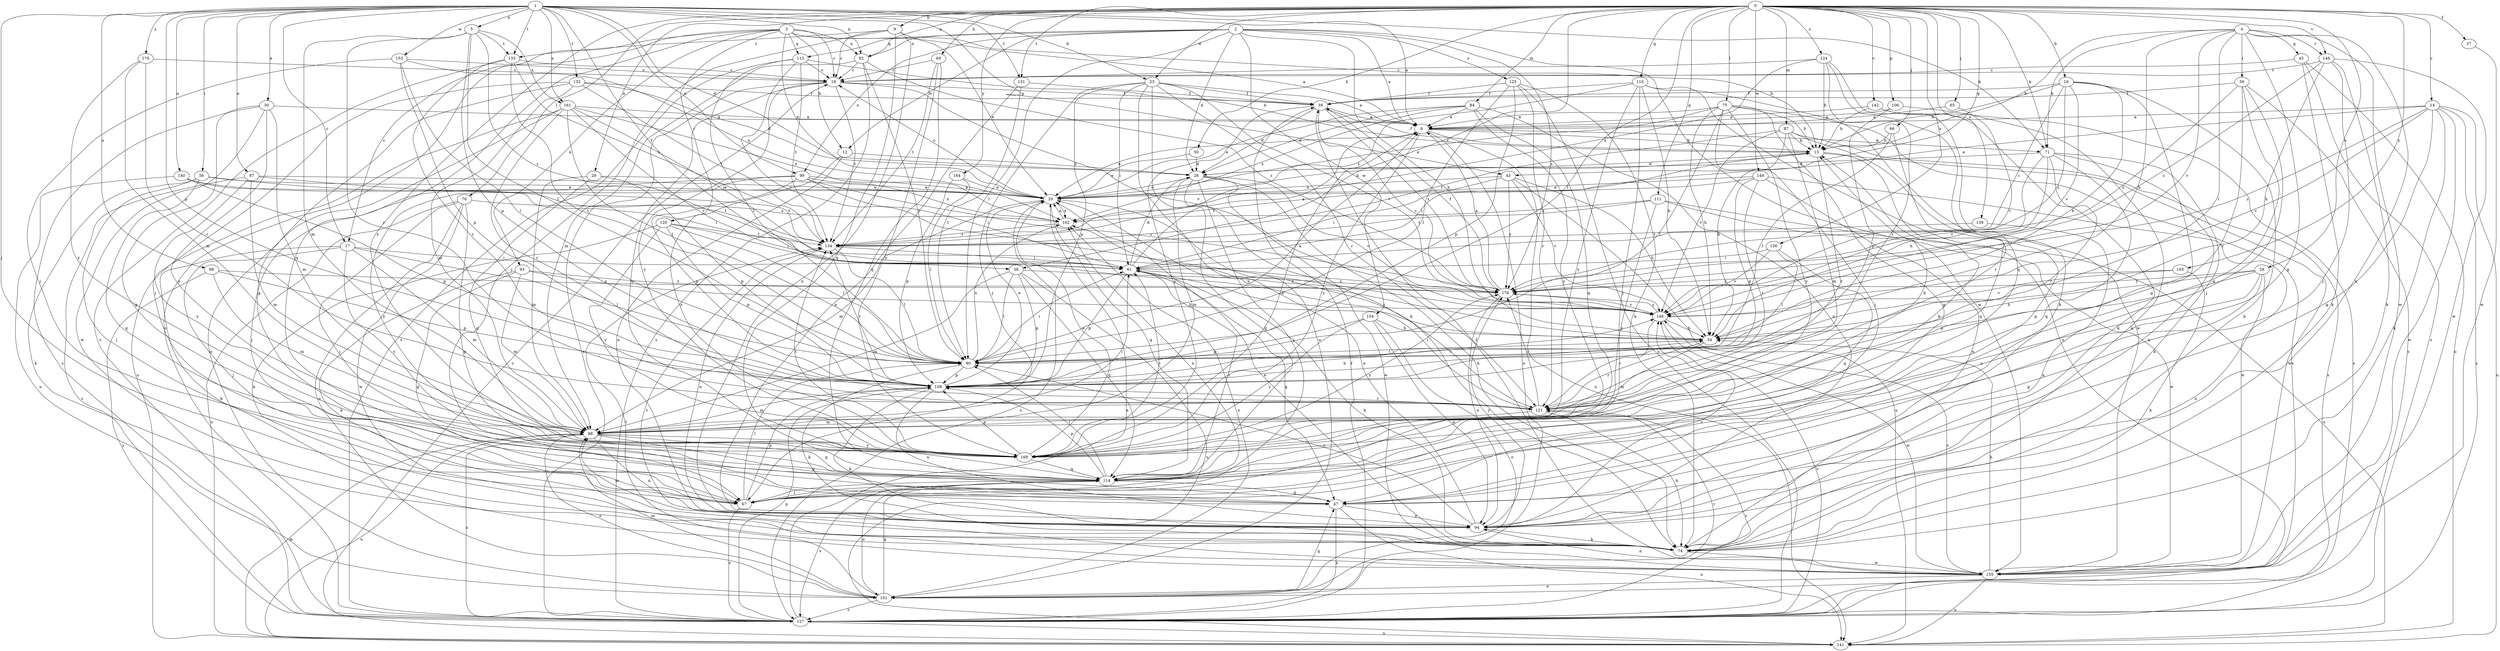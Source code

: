 strict digraph  {
0;
1;
2;
3;
4;
5;
6;
9;
10;
12;
13;
14;
17;
19;
23;
26;
28;
29;
30;
33;
37;
38;
39;
43;
45;
47;
50;
54;
56;
59;
61;
65;
66;
67;
69;
71;
74;
75;
76;
80;
84;
87;
88;
92;
93;
94;
97;
98;
99;
101;
106;
108;
110;
111;
113;
114;
120;
121;
124;
125;
127;
131;
132;
133;
134;
139;
140;
141;
142;
146;
148;
149;
153;
154;
155;
156;
161;
162;
164;
165;
169;
170;
176;
0 -> 9  [label=b];
0 -> 10  [label=b];
0 -> 14  [label=c];
0 -> 23  [label=d];
0 -> 28  [label=e];
0 -> 29  [label=e];
0 -> 37  [label=f];
0 -> 38  [label=f];
0 -> 43  [label=g];
0 -> 50  [label=h];
0 -> 65  [label=j];
0 -> 66  [label=j];
0 -> 69  [label=k];
0 -> 71  [label=k];
0 -> 75  [label=l];
0 -> 76  [label=l];
0 -> 80  [label=l];
0 -> 84  [label=m];
0 -> 87  [label=m];
0 -> 92  [label=n];
0 -> 106  [label=p];
0 -> 110  [label=q];
0 -> 111  [label=q];
0 -> 124  [label=s];
0 -> 131  [label=t];
0 -> 139  [label=u];
0 -> 142  [label=v];
0 -> 146  [label=v];
0 -> 149  [label=w];
0 -> 156  [label=x];
0 -> 164  [label=y];
0 -> 165  [label=y];
0 -> 169  [label=y];
1 -> 5  [label=a];
1 -> 6  [label=a];
1 -> 17  [label=c];
1 -> 23  [label=d];
1 -> 26  [label=d];
1 -> 30  [label=e];
1 -> 38  [label=f];
1 -> 43  [label=g];
1 -> 56  [label=i];
1 -> 67  [label=j];
1 -> 71  [label=k];
1 -> 92  [label=n];
1 -> 97  [label=o];
1 -> 98  [label=o];
1 -> 99  [label=o];
1 -> 108  [label=p];
1 -> 131  [label=t];
1 -> 132  [label=t];
1 -> 133  [label=t];
1 -> 140  [label=u];
1 -> 153  [label=w];
1 -> 161  [label=x];
1 -> 170  [label=z];
2 -> 6  [label=a];
2 -> 12  [label=b];
2 -> 26  [label=d];
2 -> 54  [label=h];
2 -> 80  [label=l];
2 -> 92  [label=n];
2 -> 99  [label=o];
2 -> 113  [label=q];
2 -> 125  [label=s];
2 -> 154  [label=w];
2 -> 155  [label=w];
2 -> 176  [label=z];
3 -> 6  [label=a];
3 -> 12  [label=b];
3 -> 13  [label=b];
3 -> 17  [label=c];
3 -> 19  [label=c];
3 -> 33  [label=e];
3 -> 92  [label=n];
3 -> 93  [label=n];
3 -> 113  [label=q];
3 -> 114  [label=q];
3 -> 120  [label=r];
3 -> 127  [label=s];
4 -> 13  [label=b];
4 -> 45  [label=g];
4 -> 47  [label=g];
4 -> 54  [label=h];
4 -> 59  [label=i];
4 -> 71  [label=k];
4 -> 80  [label=l];
4 -> 94  [label=n];
4 -> 146  [label=v];
4 -> 148  [label=v];
4 -> 155  [label=w];
5 -> 80  [label=l];
5 -> 88  [label=m];
5 -> 108  [label=p];
5 -> 121  [label=r];
5 -> 133  [label=t];
5 -> 161  [label=x];
5 -> 176  [label=z];
6 -> 13  [label=b];
6 -> 33  [label=e];
6 -> 71  [label=k];
6 -> 101  [label=o];
6 -> 141  [label=u];
6 -> 169  [label=y];
9 -> 19  [label=c];
9 -> 33  [label=e];
9 -> 67  [label=j];
9 -> 94  [label=n];
9 -> 114  [label=q];
9 -> 133  [label=t];
10 -> 13  [label=b];
10 -> 39  [label=f];
10 -> 47  [label=g];
10 -> 54  [label=h];
10 -> 61  [label=i];
10 -> 74  [label=k];
10 -> 148  [label=v];
10 -> 176  [label=z];
12 -> 26  [label=d];
12 -> 94  [label=n];
12 -> 169  [label=y];
13 -> 26  [label=d];
13 -> 39  [label=f];
13 -> 61  [label=i];
13 -> 114  [label=q];
13 -> 121  [label=r];
13 -> 155  [label=w];
14 -> 6  [label=a];
14 -> 33  [label=e];
14 -> 47  [label=g];
14 -> 74  [label=k];
14 -> 127  [label=s];
14 -> 141  [label=u];
14 -> 148  [label=v];
14 -> 155  [label=w];
14 -> 176  [label=z];
17 -> 61  [label=i];
17 -> 67  [label=j];
17 -> 74  [label=k];
17 -> 80  [label=l];
17 -> 88  [label=m];
17 -> 169  [label=y];
19 -> 39  [label=f];
19 -> 114  [label=q];
19 -> 127  [label=s];
19 -> 134  [label=t];
19 -> 148  [label=v];
19 -> 169  [label=y];
23 -> 6  [label=a];
23 -> 39  [label=f];
23 -> 61  [label=i];
23 -> 67  [label=j];
23 -> 74  [label=k];
23 -> 101  [label=o];
23 -> 108  [label=p];
23 -> 121  [label=r];
23 -> 148  [label=v];
26 -> 33  [label=e];
26 -> 67  [label=j];
26 -> 74  [label=k];
26 -> 88  [label=m];
26 -> 114  [label=q];
26 -> 148  [label=v];
26 -> 155  [label=w];
28 -> 47  [label=g];
28 -> 54  [label=h];
28 -> 94  [label=n];
28 -> 108  [label=p];
28 -> 169  [label=y];
28 -> 176  [label=z];
29 -> 33  [label=e];
29 -> 88  [label=m];
29 -> 108  [label=p];
29 -> 114  [label=q];
30 -> 6  [label=a];
30 -> 47  [label=g];
30 -> 88  [label=m];
30 -> 127  [label=s];
30 -> 155  [label=w];
30 -> 169  [label=y];
33 -> 13  [label=b];
33 -> 19  [label=c];
33 -> 88  [label=m];
33 -> 114  [label=q];
33 -> 121  [label=r];
33 -> 127  [label=s];
33 -> 162  [label=x];
37 -> 155  [label=w];
38 -> 80  [label=l];
38 -> 88  [label=m];
38 -> 108  [label=p];
38 -> 114  [label=q];
38 -> 141  [label=u];
38 -> 176  [label=z];
39 -> 6  [label=a];
39 -> 26  [label=d];
39 -> 148  [label=v];
39 -> 169  [label=y];
39 -> 176  [label=z];
43 -> 33  [label=e];
43 -> 54  [label=h];
43 -> 61  [label=i];
43 -> 141  [label=u];
43 -> 148  [label=v];
43 -> 176  [label=z];
45 -> 19  [label=c];
45 -> 74  [label=k];
45 -> 127  [label=s];
45 -> 141  [label=u];
47 -> 94  [label=n];
47 -> 127  [label=s];
47 -> 141  [label=u];
50 -> 26  [label=d];
50 -> 33  [label=e];
54 -> 80  [label=l];
54 -> 88  [label=m];
54 -> 121  [label=r];
54 -> 162  [label=x];
56 -> 33  [label=e];
56 -> 67  [label=j];
56 -> 74  [label=k];
56 -> 114  [label=q];
56 -> 134  [label=t];
59 -> 39  [label=f];
59 -> 67  [label=j];
59 -> 114  [label=q];
59 -> 121  [label=r];
59 -> 127  [label=s];
59 -> 176  [label=z];
61 -> 6  [label=a];
61 -> 26  [label=d];
61 -> 47  [label=g];
61 -> 74  [label=k];
61 -> 108  [label=p];
61 -> 176  [label=z];
65 -> 6  [label=a];
65 -> 148  [label=v];
66 -> 13  [label=b];
66 -> 80  [label=l];
66 -> 121  [label=r];
67 -> 80  [label=l];
67 -> 108  [label=p];
67 -> 127  [label=s];
67 -> 162  [label=x];
69 -> 19  [label=c];
69 -> 114  [label=q];
69 -> 134  [label=t];
69 -> 169  [label=y];
71 -> 26  [label=d];
71 -> 54  [label=h];
71 -> 74  [label=k];
71 -> 94  [label=n];
71 -> 114  [label=q];
71 -> 121  [label=r];
71 -> 148  [label=v];
74 -> 33  [label=e];
74 -> 155  [label=w];
75 -> 6  [label=a];
75 -> 13  [label=b];
75 -> 33  [label=e];
75 -> 47  [label=g];
75 -> 54  [label=h];
75 -> 67  [label=j];
75 -> 80  [label=l];
75 -> 127  [label=s];
75 -> 169  [label=y];
76 -> 47  [label=g];
76 -> 67  [label=j];
76 -> 101  [label=o];
76 -> 141  [label=u];
76 -> 155  [label=w];
76 -> 162  [label=x];
80 -> 6  [label=a];
80 -> 61  [label=i];
80 -> 74  [label=k];
80 -> 108  [label=p];
80 -> 162  [label=x];
84 -> 6  [label=a];
84 -> 26  [label=d];
84 -> 33  [label=e];
84 -> 94  [label=n];
84 -> 114  [label=q];
84 -> 162  [label=x];
84 -> 169  [label=y];
87 -> 13  [label=b];
87 -> 47  [label=g];
87 -> 54  [label=h];
87 -> 88  [label=m];
87 -> 127  [label=s];
87 -> 134  [label=t];
87 -> 148  [label=v];
88 -> 13  [label=b];
88 -> 47  [label=g];
88 -> 61  [label=i];
88 -> 94  [label=n];
88 -> 101  [label=o];
88 -> 114  [label=q];
88 -> 127  [label=s];
88 -> 141  [label=u];
88 -> 169  [label=y];
92 -> 19  [label=c];
92 -> 80  [label=l];
92 -> 88  [label=m];
92 -> 127  [label=s];
92 -> 176  [label=z];
93 -> 47  [label=g];
93 -> 54  [label=h];
93 -> 74  [label=k];
93 -> 88  [label=m];
93 -> 176  [label=z];
94 -> 33  [label=e];
94 -> 74  [label=k];
94 -> 80  [label=l];
94 -> 88  [label=m];
94 -> 148  [label=v];
94 -> 176  [label=z];
97 -> 33  [label=e];
97 -> 88  [label=m];
97 -> 127  [label=s];
97 -> 134  [label=t];
97 -> 169  [label=y];
98 -> 88  [label=m];
98 -> 108  [label=p];
98 -> 127  [label=s];
98 -> 176  [label=z];
99 -> 33  [label=e];
99 -> 61  [label=i];
99 -> 67  [label=j];
99 -> 108  [label=p];
99 -> 162  [label=x];
99 -> 169  [label=y];
99 -> 176  [label=z];
101 -> 47  [label=g];
101 -> 88  [label=m];
101 -> 114  [label=q];
101 -> 121  [label=r];
101 -> 127  [label=s];
101 -> 134  [label=t];
101 -> 162  [label=x];
106 -> 6  [label=a];
106 -> 74  [label=k];
106 -> 108  [label=p];
108 -> 33  [label=e];
108 -> 54  [label=h];
108 -> 74  [label=k];
108 -> 88  [label=m];
108 -> 94  [label=n];
108 -> 121  [label=r];
108 -> 134  [label=t];
108 -> 148  [label=v];
110 -> 39  [label=f];
110 -> 54  [label=h];
110 -> 67  [label=j];
110 -> 101  [label=o];
110 -> 134  [label=t];
110 -> 155  [label=w];
110 -> 169  [label=y];
111 -> 134  [label=t];
111 -> 141  [label=u];
111 -> 155  [label=w];
111 -> 162  [label=x];
111 -> 169  [label=y];
113 -> 13  [label=b];
113 -> 19  [label=c];
113 -> 80  [label=l];
113 -> 127  [label=s];
113 -> 134  [label=t];
113 -> 148  [label=v];
114 -> 13  [label=b];
114 -> 47  [label=g];
114 -> 61  [label=i];
114 -> 67  [label=j];
114 -> 80  [label=l];
114 -> 101  [label=o];
114 -> 108  [label=p];
114 -> 127  [label=s];
120 -> 61  [label=i];
120 -> 74  [label=k];
120 -> 80  [label=l];
120 -> 108  [label=p];
120 -> 134  [label=t];
120 -> 169  [label=y];
121 -> 61  [label=i];
121 -> 74  [label=k];
121 -> 88  [label=m];
121 -> 176  [label=z];
124 -> 13  [label=b];
124 -> 19  [label=c];
124 -> 74  [label=k];
124 -> 114  [label=q];
124 -> 121  [label=r];
124 -> 162  [label=x];
125 -> 39  [label=f];
125 -> 74  [label=k];
125 -> 80  [label=l];
125 -> 108  [label=p];
125 -> 121  [label=r];
125 -> 127  [label=s];
127 -> 33  [label=e];
127 -> 39  [label=f];
127 -> 108  [label=p];
127 -> 121  [label=r];
127 -> 141  [label=u];
127 -> 148  [label=v];
131 -> 39  [label=f];
131 -> 80  [label=l];
131 -> 94  [label=n];
132 -> 26  [label=d];
132 -> 39  [label=f];
132 -> 47  [label=g];
132 -> 67  [label=j];
132 -> 88  [label=m];
132 -> 134  [label=t];
133 -> 19  [label=c];
133 -> 80  [label=l];
133 -> 121  [label=r];
133 -> 127  [label=s];
133 -> 134  [label=t];
134 -> 61  [label=i];
134 -> 80  [label=l];
134 -> 94  [label=n];
139 -> 94  [label=n];
139 -> 134  [label=t];
140 -> 33  [label=e];
140 -> 61  [label=i];
140 -> 101  [label=o];
140 -> 108  [label=p];
141 -> 19  [label=c];
141 -> 88  [label=m];
142 -> 6  [label=a];
142 -> 13  [label=b];
142 -> 74  [label=k];
142 -> 127  [label=s];
146 -> 19  [label=c];
146 -> 54  [label=h];
146 -> 67  [label=j];
146 -> 74  [label=k];
146 -> 155  [label=w];
146 -> 176  [label=z];
148 -> 54  [label=h];
148 -> 121  [label=r];
148 -> 155  [label=w];
148 -> 176  [label=z];
149 -> 33  [label=e];
149 -> 94  [label=n];
149 -> 108  [label=p];
149 -> 121  [label=r];
149 -> 134  [label=t];
149 -> 155  [label=w];
153 -> 19  [label=c];
153 -> 67  [label=j];
153 -> 80  [label=l];
153 -> 108  [label=p];
153 -> 162  [label=x];
154 -> 54  [label=h];
154 -> 94  [label=n];
154 -> 101  [label=o];
154 -> 108  [label=p];
154 -> 169  [label=y];
155 -> 39  [label=f];
155 -> 54  [label=h];
155 -> 94  [label=n];
155 -> 101  [label=o];
155 -> 134  [label=t];
155 -> 141  [label=u];
155 -> 148  [label=v];
156 -> 61  [label=i];
156 -> 80  [label=l];
156 -> 114  [label=q];
156 -> 148  [label=v];
161 -> 6  [label=a];
161 -> 61  [label=i];
161 -> 80  [label=l];
161 -> 101  [label=o];
161 -> 121  [label=r];
161 -> 141  [label=u];
161 -> 148  [label=v];
161 -> 162  [label=x];
162 -> 33  [label=e];
162 -> 134  [label=t];
164 -> 33  [label=e];
164 -> 80  [label=l];
164 -> 108  [label=p];
165 -> 74  [label=k];
165 -> 148  [label=v];
165 -> 176  [label=z];
169 -> 6  [label=a];
169 -> 33  [label=e];
169 -> 61  [label=i];
169 -> 108  [label=p];
169 -> 114  [label=q];
169 -> 134  [label=t];
169 -> 176  [label=z];
170 -> 19  [label=c];
170 -> 88  [label=m];
170 -> 121  [label=r];
170 -> 169  [label=y];
176 -> 6  [label=a];
176 -> 39  [label=f];
176 -> 94  [label=n];
176 -> 148  [label=v];
}

